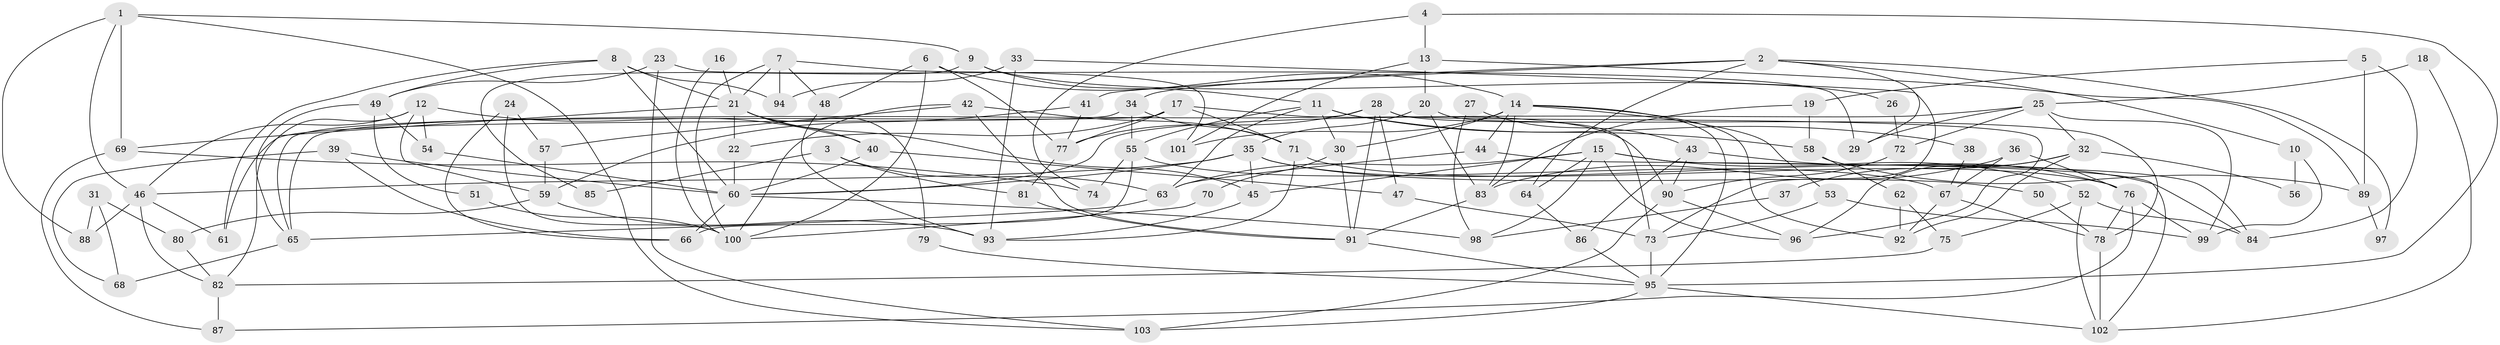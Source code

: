 // Generated by graph-tools (version 1.1) at 2025/26/03/09/25 03:26:11]
// undirected, 103 vertices, 206 edges
graph export_dot {
graph [start="1"]
  node [color=gray90,style=filled];
  1;
  2;
  3;
  4;
  5;
  6;
  7;
  8;
  9;
  10;
  11;
  12;
  13;
  14;
  15;
  16;
  17;
  18;
  19;
  20;
  21;
  22;
  23;
  24;
  25;
  26;
  27;
  28;
  29;
  30;
  31;
  32;
  33;
  34;
  35;
  36;
  37;
  38;
  39;
  40;
  41;
  42;
  43;
  44;
  45;
  46;
  47;
  48;
  49;
  50;
  51;
  52;
  53;
  54;
  55;
  56;
  57;
  58;
  59;
  60;
  61;
  62;
  63;
  64;
  65;
  66;
  67;
  68;
  69;
  70;
  71;
  72;
  73;
  74;
  75;
  76;
  77;
  78;
  79;
  80;
  81;
  82;
  83;
  84;
  85;
  86;
  87;
  88;
  89;
  90;
  91;
  92;
  93;
  94;
  95;
  96;
  97;
  98;
  99;
  100;
  101;
  102;
  103;
  1 -- 88;
  1 -- 46;
  1 -- 9;
  1 -- 69;
  1 -- 103;
  2 -- 41;
  2 -- 29;
  2 -- 10;
  2 -- 34;
  2 -- 64;
  2 -- 97;
  3 -- 63;
  3 -- 81;
  3 -- 85;
  4 -- 95;
  4 -- 13;
  4 -- 74;
  5 -- 19;
  5 -- 89;
  5 -- 84;
  6 -- 14;
  6 -- 100;
  6 -- 48;
  6 -- 77;
  7 -- 48;
  7 -- 21;
  7 -- 94;
  7 -- 100;
  7 -- 101;
  8 -- 61;
  8 -- 60;
  8 -- 21;
  8 -- 49;
  8 -- 94;
  9 -- 11;
  9 -- 26;
  9 -- 85;
  10 -- 99;
  10 -- 56;
  11 -- 55;
  11 -- 63;
  11 -- 30;
  11 -- 38;
  11 -- 58;
  12 -- 40;
  12 -- 54;
  12 -- 46;
  12 -- 59;
  12 -- 82;
  13 -- 101;
  13 -- 20;
  13 -- 89;
  14 -- 30;
  14 -- 53;
  14 -- 44;
  14 -- 83;
  14 -- 92;
  14 -- 95;
  14 -- 101;
  15 -- 84;
  15 -- 96;
  15 -- 45;
  15 -- 52;
  15 -- 63;
  15 -- 64;
  15 -- 98;
  16 -- 100;
  16 -- 21;
  17 -- 71;
  17 -- 22;
  17 -- 65;
  17 -- 77;
  17 -- 90;
  18 -- 25;
  18 -- 102;
  19 -- 58;
  19 -- 83;
  20 -- 35;
  20 -- 83;
  20 -- 73;
  21 -- 45;
  21 -- 22;
  21 -- 40;
  21 -- 69;
  21 -- 79;
  22 -- 60;
  23 -- 49;
  23 -- 103;
  23 -- 29;
  24 -- 57;
  24 -- 100;
  24 -- 66;
  25 -- 60;
  25 -- 32;
  25 -- 29;
  25 -- 72;
  25 -- 99;
  26 -- 72;
  27 -- 43;
  27 -- 98;
  28 -- 77;
  28 -- 65;
  28 -- 47;
  28 -- 78;
  28 -- 91;
  28 -- 96;
  30 -- 91;
  30 -- 70;
  31 -- 68;
  31 -- 80;
  31 -- 88;
  32 -- 96;
  32 -- 92;
  32 -- 37;
  32 -- 56;
  33 -- 73;
  33 -- 94;
  33 -- 93;
  34 -- 55;
  34 -- 61;
  34 -- 71;
  35 -- 84;
  35 -- 46;
  35 -- 45;
  35 -- 50;
  35 -- 60;
  36 -- 76;
  36 -- 83;
  36 -- 67;
  37 -- 98;
  38 -- 67;
  39 -- 66;
  39 -- 60;
  39 -- 68;
  40 -- 47;
  40 -- 60;
  41 -- 77;
  41 -- 59;
  42 -- 91;
  42 -- 71;
  42 -- 57;
  42 -- 100;
  43 -- 76;
  43 -- 90;
  43 -- 86;
  44 -- 102;
  44 -- 63;
  45 -- 93;
  46 -- 82;
  46 -- 61;
  46 -- 88;
  47 -- 73;
  48 -- 93;
  49 -- 65;
  49 -- 51;
  49 -- 54;
  50 -- 78;
  51 -- 100;
  52 -- 102;
  52 -- 75;
  52 -- 84;
  53 -- 73;
  53 -- 99;
  54 -- 60;
  55 -- 74;
  55 -- 66;
  55 -- 67;
  57 -- 59;
  58 -- 62;
  58 -- 89;
  59 -- 93;
  59 -- 80;
  60 -- 66;
  60 -- 98;
  62 -- 75;
  62 -- 92;
  63 -- 65;
  64 -- 86;
  65 -- 68;
  67 -- 78;
  67 -- 92;
  69 -- 74;
  69 -- 87;
  70 -- 100;
  71 -- 93;
  71 -- 76;
  72 -- 90;
  73 -- 95;
  75 -- 82;
  76 -- 78;
  76 -- 87;
  76 -- 99;
  77 -- 81;
  78 -- 102;
  79 -- 95;
  80 -- 82;
  81 -- 91;
  82 -- 87;
  83 -- 91;
  86 -- 95;
  89 -- 97;
  90 -- 103;
  90 -- 96;
  91 -- 95;
  95 -- 102;
  95 -- 103;
}
